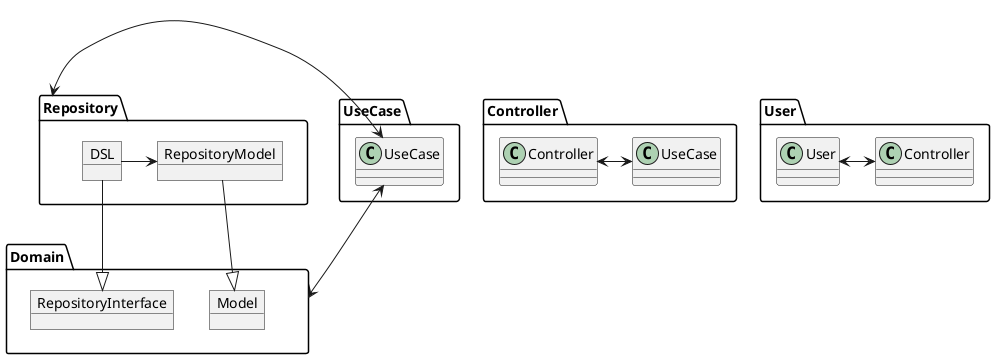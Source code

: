 @startuml
'https://plantuml.com/sequence-diagram

package Domain {
    object Model
    object RepositoryInterface
}

package Repository {
    object DSL
    object RepositoryModel

    DSL --|> RepositoryInterface
    DSL -> RepositoryModel

    RepositoryModel --|> Model
}

package UseCase {
    UseCase <-> Domain
    UseCase <-> Repository
}

package Controller {
    Controller <-> UseCase
}


package User {
    User <-> Controller
}

@enduml
